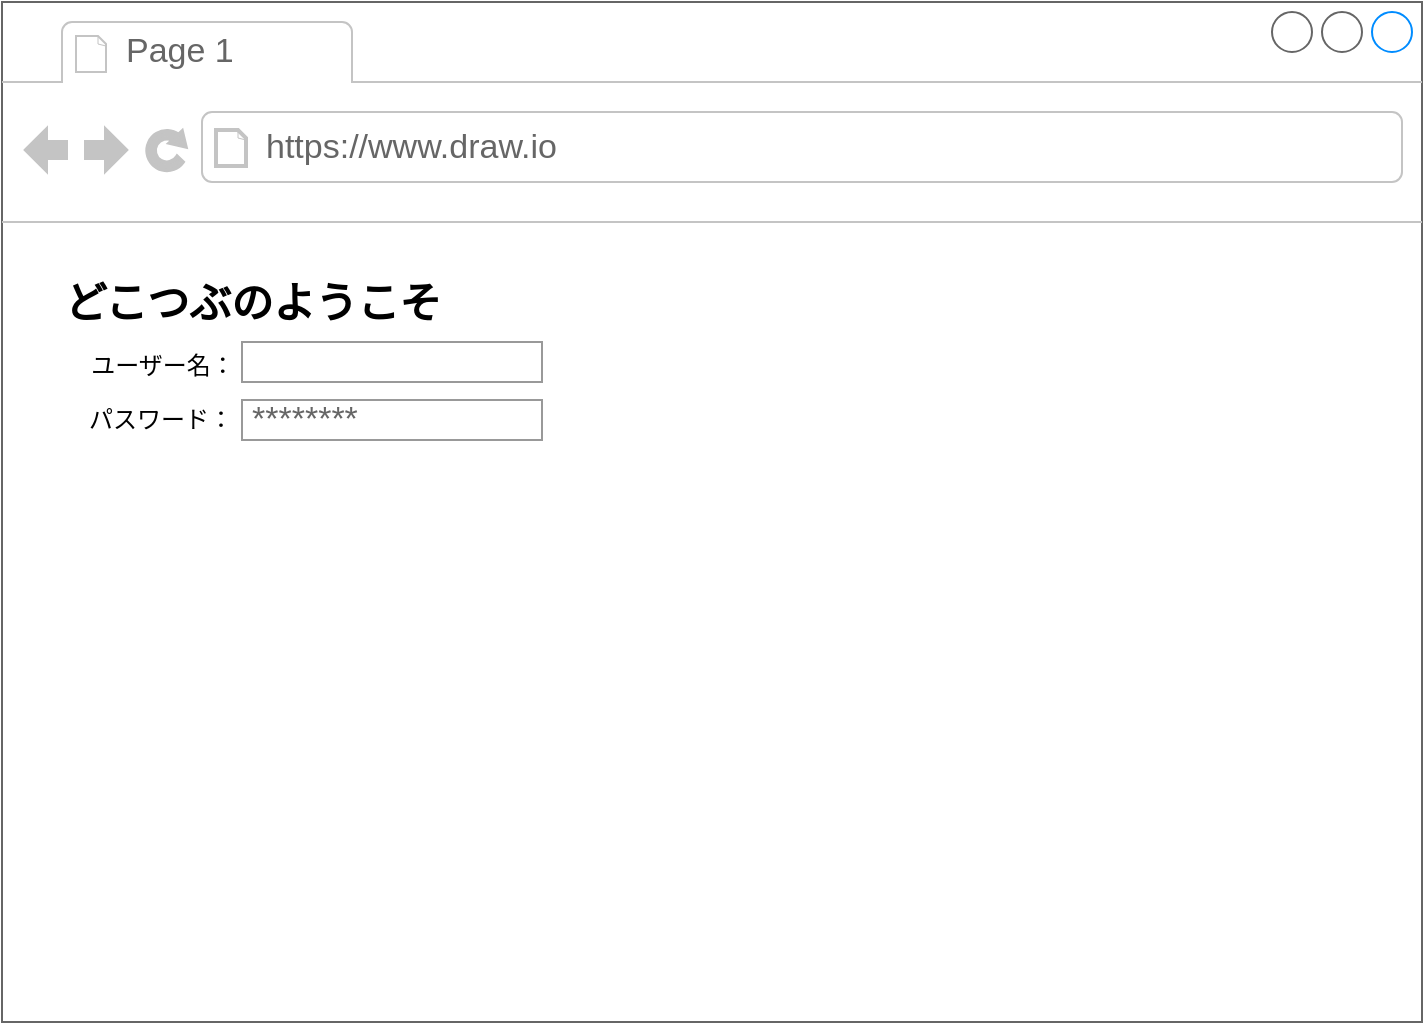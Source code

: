 <mxfile version="24.6.2" type="github">
  <diagram name="ページ1" id="ACy2xaczlNmMlcxrZHE6">
    <mxGraphModel dx="1299" dy="1940" grid="1" gridSize="10" guides="1" tooltips="1" connect="1" arrows="1" fold="1" page="1" pageScale="1" pageWidth="827" pageHeight="1169" math="0" shadow="0">
      <root>
        <mxCell id="0" />
        <mxCell id="1" parent="0" />
        <mxCell id="h-ArM-h0paGhOoIdQ_Rl-1" value="" style="strokeWidth=1;shadow=0;dashed=0;align=center;html=1;shape=mxgraph.mockup.containers.browserWindow;rSize=0;strokeColor=#666666;strokeColor2=#008cff;strokeColor3=#c4c4c4;mainText=,;recursiveResize=0;" vertex="1" parent="1">
          <mxGeometry x="-20" y="-10" width="710" height="510" as="geometry" />
        </mxCell>
        <mxCell id="h-ArM-h0paGhOoIdQ_Rl-2" value="Page 1" style="strokeWidth=1;shadow=0;dashed=0;align=center;html=1;shape=mxgraph.mockup.containers.anchor;fontSize=17;fontColor=#666666;align=left;whiteSpace=wrap;" vertex="1" parent="h-ArM-h0paGhOoIdQ_Rl-1">
          <mxGeometry x="60" y="12" width="110" height="26" as="geometry" />
        </mxCell>
        <mxCell id="h-ArM-h0paGhOoIdQ_Rl-3" value="https://www.draw.io" style="strokeWidth=1;shadow=0;dashed=0;align=center;html=1;shape=mxgraph.mockup.containers.anchor;rSize=0;fontSize=17;fontColor=#666666;align=left;" vertex="1" parent="h-ArM-h0paGhOoIdQ_Rl-1">
          <mxGeometry x="130" y="60" width="250" height="26" as="geometry" />
        </mxCell>
        <mxCell id="h-ArM-h0paGhOoIdQ_Rl-9" value="&lt;b&gt;&lt;font style=&quot;font-size: 21px;&quot;&gt;どこつぶのようこそ&lt;/font&gt;&lt;/b&gt;" style="text;html=1;align=center;verticalAlign=middle;resizable=0;points=[];autosize=1;strokeColor=none;fillColor=none;" vertex="1" parent="h-ArM-h0paGhOoIdQ_Rl-1">
          <mxGeometry x="20" y="130" width="210" height="40" as="geometry" />
        </mxCell>
        <mxCell id="h-ArM-h0paGhOoIdQ_Rl-10" value="ユーザー名：&lt;div&gt;&lt;br&gt;&lt;/div&gt;" style="text;html=1;align=center;verticalAlign=middle;resizable=0;points=[];autosize=1;strokeColor=none;fillColor=none;spacingTop=-3;" vertex="1" parent="h-ArM-h0paGhOoIdQ_Rl-1">
          <mxGeometry x="30" y="170" width="100" height="40" as="geometry" />
        </mxCell>
        <mxCell id="h-ArM-h0paGhOoIdQ_Rl-11" value="********" style="strokeWidth=1;shadow=0;dashed=0;align=center;html=1;shape=mxgraph.mockup.forms.pwField;strokeColor=#999999;mainText=;align=left;fontColor=#666666;fontSize=17;spacingLeft=3;" vertex="1" parent="h-ArM-h0paGhOoIdQ_Rl-1">
          <mxGeometry x="120" y="199" width="150" height="20" as="geometry" />
        </mxCell>
        <mxCell id="h-ArM-h0paGhOoIdQ_Rl-12" value="" style="strokeWidth=1;shadow=0;dashed=0;align=center;html=1;shape=mxgraph.mockup.forms.pwField;strokeColor=#999999;mainText=;align=left;fontColor=#666666;fontSize=17;spacingLeft=3;" vertex="1" parent="h-ArM-h0paGhOoIdQ_Rl-1">
          <mxGeometry x="120" y="170" width="150" height="20" as="geometry" />
        </mxCell>
        <mxCell id="h-ArM-h0paGhOoIdQ_Rl-13" value="パスワード：" style="text;html=1;align=center;verticalAlign=middle;resizable=0;points=[];autosize=1;strokeColor=none;fillColor=none;" vertex="1" parent="h-ArM-h0paGhOoIdQ_Rl-1">
          <mxGeometry x="29" y="194" width="100" height="30" as="geometry" />
        </mxCell>
      </root>
    </mxGraphModel>
  </diagram>
</mxfile>

